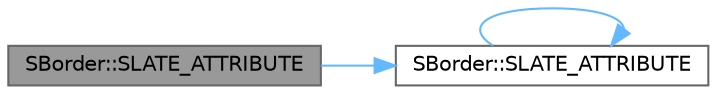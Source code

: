 digraph "SBorder::SLATE_ATTRIBUTE"
{
 // INTERACTIVE_SVG=YES
 // LATEX_PDF_SIZE
  bgcolor="transparent";
  edge [fontname=Helvetica,fontsize=10,labelfontname=Helvetica,labelfontsize=10];
  node [fontname=Helvetica,fontsize=10,shape=box,height=0.2,width=0.4];
  rankdir="LR";
  Node1 [id="Node000001",label="SBorder::SLATE_ATTRIBUTE",height=0.2,width=0.4,color="gray40", fillcolor="grey60", style="filled", fontcolor="black",tooltip="BorderBackgroundColor refers to the actual color and opacity of the supplied border image."];
  Node1 -> Node2 [id="edge1_Node000001_Node000002",color="steelblue1",style="solid",tooltip=" "];
  Node2 [id="Node000002",label="SBorder::SLATE_ATTRIBUTE",height=0.2,width=0.4,color="grey40", fillcolor="white", style="filled",URL="$d2/d51/classSBorder.html#a84407705f20152fab62bed0f2697a891",tooltip=" "];
  Node2 -> Node2 [id="edge2_Node000002_Node000002",color="steelblue1",style="solid",tooltip=" "];
}
